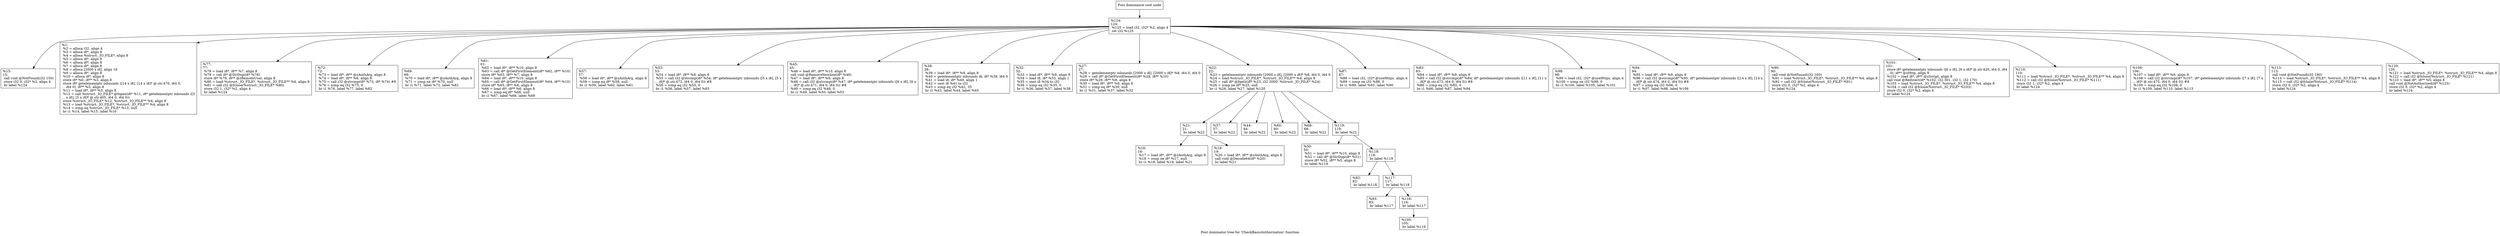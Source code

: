 digraph "Post dominator tree for 'CheckBasicAuthorization' function" {
	label="Post dominator tree for 'CheckBasicAuthorization' function";

	Node0x1731ba0 [shape=record,label="{Post dominance root node}"];
	Node0x1731ba0 -> Node0x16e7b90;
	Node0x16e7b90 [shape=record,label="{%124:\l124:                                              \l  %125 = load i32, i32* %2, align 4\l  ret i32 %125\l}"];
	Node0x16e7b90 -> Node0x1724410;
	Node0x16e7b90 -> Node0x16f9540;
	Node0x16e7b90 -> Node0x16a2100;
	Node0x16e7b90 -> Node0x16d1ba0;
	Node0x16e7b90 -> Node0x16df6a0;
	Node0x16e7b90 -> Node0x1738e60;
	Node0x16e7b90 -> Node0x16d0e70;
	Node0x16e7b90 -> Node0x16d54e0;
	Node0x16e7b90 -> Node0x16e5c60;
	Node0x16e7b90 -> Node0x173a0b0;
	Node0x16e7b90 -> Node0x16bc830;
	Node0x16e7b90 -> Node0x168a9f0;
	Node0x16e7b90 -> Node0x170aa40;
	Node0x16e7b90 -> Node0x1704190;
	Node0x16e7b90 -> Node0x16da4a0;
	Node0x16e7b90 -> Node0x1726410;
	Node0x16e7b90 -> Node0x16e3590;
	Node0x16e7b90 -> Node0x16f68e0;
	Node0x16e7b90 -> Node0x16a6db0;
	Node0x16e7b90 -> Node0x1743530;
	Node0x16e7b90 -> Node0x16b9910;
	Node0x16e7b90 -> Node0x16e51c0;
	Node0x16e7b90 -> Node0x16d1980;
	Node0x1724410 [shape=record,label="{%15:\l15:                                               \l  call void @NotFound(i32 150)\l  store i32 0, i32* %2, align 4\l  br label %124\l}"];
	Node0x16f9540 [shape=record,label="{%1:\l  %2 = alloca i32, align 4\l  %3 = alloca i8*, align 8\l  %4 = alloca %struct._IO_FILE*, align 8\l  %5 = alloca i8*, align 8\l  %6 = alloca i8*, align 8\l  %7 = alloca i8*, align 8\l  %8 = alloca [2000 x i8], align 16\l  %9 = alloca i8*, align 8\l  %10 = alloca i8*, align 8\l  store i8* %0, i8** %3, align 8\l  store i8* getelementptr inbounds ([14 x i8], [14 x i8]* @.str.470, i64 0,\l... i64 0), i8** %5, align 8\l  %11 = load i8*, i8** %3, align 8\l  %12 = call %struct._IO_FILE* @fopen(i8* %11, i8* getelementptr inbounds ([3\l... x i8], [3 x i8]* @.str.405, i64 0, i64 0))\l  store %struct._IO_FILE* %12, %struct._IO_FILE** %4, align 8\l  %13 = load %struct._IO_FILE*, %struct._IO_FILE** %4, align 8\l  %14 = icmp eq %struct._IO_FILE* %13, null\l  br i1 %14, label %15, label %16\l}"];
	Node0x16a2100 [shape=record,label="{%77:\l77:                                               \l  %78 = load i8*, i8** %7, align 8\l  %79 = call i8* @StrDup(i8* %78)\l  store i8* %79, i8** @zRemoteUser, align 8\l  %80 = load %struct._IO_FILE*, %struct._IO_FILE** %4, align 8\l  %81 = call i32 @fclose(%struct._IO_FILE* %80)\l  store i32 1, i32* %2, align 4\l  br label %124\l}"];
	Node0x16d1ba0 [shape=record,label="{%72:\l72:                                               \l  %73 = load i8*, i8** @zAuthArg, align 8\l  %74 = load i8*, i8** %6, align 8\l  %75 = call i32 @strcmp(i8* %73, i8* %74) #8\l  %76 = icmp eq i32 %75, 0\l  br i1 %76, label %77, label %82\l}"];
	Node0x16df6a0 [shape=record,label="{%69:\l69:                                               \l  %70 = load i8*, i8** @zAuthArg, align 8\l  %71 = icmp ne i8* %70, null\l  br i1 %71, label %72, label %82\l}"];
	Node0x1738e60 [shape=record,label="{%61:\l61:                                               \l  %62 = load i8*, i8** %10, align 8\l  %63 = call i8* @GetFirstElement(i8* %62, i8** %10)\l  store i8* %63, i8** %7, align 8\l  %64 = load i8*, i8** %10, align 8\l  %65 = call i8* @GetFirstElement(i8* %64, i8** %10)\l  store i8* %65, i8** %6, align 8\l  %66 = load i8*, i8** %6, align 8\l  %67 = icmp eq i8* %66, null\l  br i1 %67, label %68, label %69\l}"];
	Node0x16d0e70 [shape=record,label="{%57:\l57:                                               \l  %58 = load i8*, i8** @zAuthArg, align 8\l  %59 = icmp eq i8* %58, null\l  br i1 %59, label %60, label %61\l}"];
	Node0x16d54e0 [shape=record,label="{%53:\l53:                                               \l  %54 = load i8*, i8** %9, align 8\l  %55 = call i32 @strcmp(i8* %54, i8* getelementptr inbounds ([5 x i8], [5 x\l... i8]* @.str.472, i64 0, i64 0)) #8\l  %56 = icmp eq i32 %55, 0\l  br i1 %56, label %57, label %83\l}"];
	Node0x16e5c60 [shape=record,label="{%45:\l45:                                               \l  %46 = load i8*, i8** %10, align 8\l  call void @RemoveNewline(i8* %46)\l  %47 = load i8*, i8** %9, align 8\l  %48 = call i32 @strcmp(i8* %47, i8* getelementptr inbounds ([6 x i8], [6 x\l... i8]* @.str.471, i64 0, i64 0)) #8\l  %49 = icmp eq i32 %48, 0\l  br i1 %49, label %50, label %53\l}"];
	Node0x173a0b0 [shape=record,label="{%38:\l38:                                               \l  %39 = load i8*, i8** %9, align 8\l  %40 = getelementptr inbounds i8, i8* %39, i64 0\l  %41 = load i8, i8* %40, align 1\l  %42 = sext i8 %41 to i32\l  %43 = icmp eq i32 %42, 35\l  br i1 %43, label %44, label %45\l}"];
	Node0x16bc830 [shape=record,label="{%32:\l32:                                               \l  %33 = load i8*, i8** %9, align 8\l  %34 = load i8, i8* %33, align 1\l  %35 = sext i8 %34 to i32\l  %36 = icmp eq i32 %35, 0\l  br i1 %36, label %37, label %38\l}"];
	Node0x168a9f0 [shape=record,label="{%27:\l27:                                               \l  %28 = getelementptr inbounds [2000 x i8], [2000 x i8]* %8, i64 0, i64 0\l  %29 = call i8* @GetFirstElement(i8* %28, i8** %10)\l  store i8* %29, i8** %9, align 8\l  %30 = load i8*, i8** %9, align 8\l  %31 = icmp eq i8* %30, null\l  br i1 %31, label %37, label %32\l}"];
	Node0x170aa40 [shape=record,label="{%22:\l22:                                               \l  %23 = getelementptr inbounds [2000 x i8], [2000 x i8]* %8, i64 0, i64 0\l  %24 = load %struct._IO_FILE*, %struct._IO_FILE** %4, align 8\l  %25 = call i8* @fgets(i8* %23, i32 2000, %struct._IO_FILE* %24)\l  %26 = icmp ne i8* %25, null\l  br i1 %26, label %27, label %120\l}"];
	Node0x170aa40 -> Node0x16a3df0;
	Node0x170aa40 -> Node0x16b59d0;
	Node0x170aa40 -> Node0x16b1860;
	Node0x170aa40 -> Node0x16b72d0;
	Node0x170aa40 -> Node0x172c8d0;
	Node0x170aa40 -> Node0x16a1670;
	Node0x16a3df0 [shape=record,label="{%21:\l21:                                               \l  br label %22\l}"];
	Node0x16a3df0 -> Node0x16cdc40;
	Node0x16a3df0 -> Node0x16f2020;
	Node0x16cdc40 [shape=record,label="{%16:\l16:                                               \l  %17 = load i8*, i8** @zAuthArg, align 8\l  %18 = icmp ne i8* %17, null\l  br i1 %18, label %19, label %21\l}"];
	Node0x16f2020 [shape=record,label="{%19:\l19:                                               \l  %20 = load i8*, i8** @zAuthArg, align 8\l  call void @Decode64(i8* %20)\l  br label %21\l}"];
	Node0x16b59d0 [shape=record,label="{%37:\l37:                                               \l  br label %22\l}"];
	Node0x16b1860 [shape=record,label="{%44:\l44:                                               \l  br label %22\l}"];
	Node0x16b72d0 [shape=record,label="{%60:\l60:                                               \l  br label %22\l}"];
	Node0x172c8d0 [shape=record,label="{%68:\l68:                                               \l  br label %22\l}"];
	Node0x16a1670 [shape=record,label="{%119:\l119:                                              \l  br label %22\l}"];
	Node0x16a1670 -> Node0x16c73b0;
	Node0x16a1670 -> Node0x1702560;
	Node0x16c73b0 [shape=record,label="{%50:\l50:                                               \l  %51 = load i8*, i8** %10, align 8\l  %52 = call i8* @StrDup(i8* %51)\l  store i8* %52, i8** %5, align 8\l  br label %119\l}"];
	Node0x1702560 [shape=record,label="{%118:\l118:                                              \l  br label %119\l}"];
	Node0x1702560 -> Node0x16f2c60;
	Node0x1702560 -> Node0x16bc630;
	Node0x16f2c60 [shape=record,label="{%82:\l82:                                               \l  br label %118\l}"];
	Node0x16bc630 [shape=record,label="{%117:\l117:                                              \l  br label %118\l}"];
	Node0x16bc630 -> Node0x172d850;
	Node0x16bc630 -> Node0x1725740;
	Node0x172d850 [shape=record,label="{%93:\l93:                                               \l  br label %117\l}"];
	Node0x1725740 [shape=record,label="{%116:\l116:                                              \l  br label %117\l}"];
	Node0x1725740 -> Node0x1707e80;
	Node0x1707e80 [shape=record,label="{%105:\l105:                                              \l  br label %116\l}"];
	Node0x1704190 [shape=record,label="{%87:\l87:                                               \l  %88 = load i32, i32* @useHttps, align 4\l  %89 = icmp ne i32 %88, 0\l  br i1 %89, label %93, label %90\l}"];
	Node0x16da4a0 [shape=record,label="{%83:\l83:                                               \l  %84 = load i8*, i8** %9, align 8\l  %85 = call i32 @strcmp(i8* %84, i8* getelementptr inbounds ([11 x i8], [11 x\l... i8]* @.str.473, i64 0, i64 0)) #8\l  %86 = icmp eq i32 %85, 0\l  br i1 %86, label %87, label %94\l}"];
	Node0x1726410 [shape=record,label="{%98:\l98:                                               \l  %99 = load i32, i32* @useHttps, align 4\l  %100 = icmp ne i32 %99, 0\l  br i1 %100, label %105, label %101\l}"];
	Node0x16e3590 [shape=record,label="{%94:\l94:                                               \l  %95 = load i8*, i8** %9, align 8\l  %96 = call i32 @strcmp(i8* %95, i8* getelementptr inbounds ([14 x i8], [14 x\l... i8]* @.str.474, i64 0, i64 0)) #8\l  %97 = icmp eq i32 %96, 0\l  br i1 %97, label %98, label %106\l}"];
	Node0x16f68e0 [shape=record,label="{%90:\l90:                                               \l  call void @NotFound(i32 160)\l  %91 = load %struct._IO_FILE*, %struct._IO_FILE** %4, align 8\l  %92 = call i32 @fclose(%struct._IO_FILE* %91)\l  store i32 0, i32* %2, align 4\l  br label %124\l}"];
	Node0x16a6db0 [shape=record,label="{%101:\l101:                                              \l  store i8* getelementptr inbounds ([6 x i8], [6 x i8]* @.str.420, i64 0, i64\l... 0), i8** @zHttp, align 8\l  %102 = load i8*, i8** @zScript, align 8\l  call void @Redirect(i8* %102, i32 301, i32 1, i32 170)\l  %103 = load %struct._IO_FILE*, %struct._IO_FILE** %4, align 8\l  %104 = call i32 @fclose(%struct._IO_FILE* %103)\l  store i32 0, i32* %2, align 4\l  br label %124\l}"];
	Node0x1743530 [shape=record,label="{%110:\l110:                                              \l  %111 = load %struct._IO_FILE*, %struct._IO_FILE** %4, align 8\l  %112 = call i32 @fclose(%struct._IO_FILE* %111)\l  store i32 1, i32* %2, align 4\l  br label %124\l}"];
	Node0x16b9910 [shape=record,label="{%106:\l106:                                              \l  %107 = load i8*, i8** %9, align 8\l  %108 = call i32 @strcmp(i8* %107, i8* getelementptr inbounds ([7 x i8], [7 x\l... i8]* @.str.475, i64 0, i64 0)) #8\l  %109 = icmp eq i32 %108, 0\l  br i1 %109, label %110, label %113\l}"];
	Node0x16e51c0 [shape=record,label="{%113:\l113:                                              \l  call void @NotFound(i32 180)\l  %114 = load %struct._IO_FILE*, %struct._IO_FILE** %4, align 8\l  %115 = call i32 @fclose(%struct._IO_FILE* %114)\l  store i32 0, i32* %2, align 4\l  br label %124\l}"];
	Node0x16d1980 [shape=record,label="{%120:\l120:                                              \l  %121 = load %struct._IO_FILE*, %struct._IO_FILE** %4, align 8\l  %122 = call i32 @fclose(%struct._IO_FILE* %121)\l  %123 = load i8*, i8** %5, align 8\l  call void @NotAuthorized(i8* %123)\l  store i32 0, i32* %2, align 4\l  br label %124\l}"];
}
